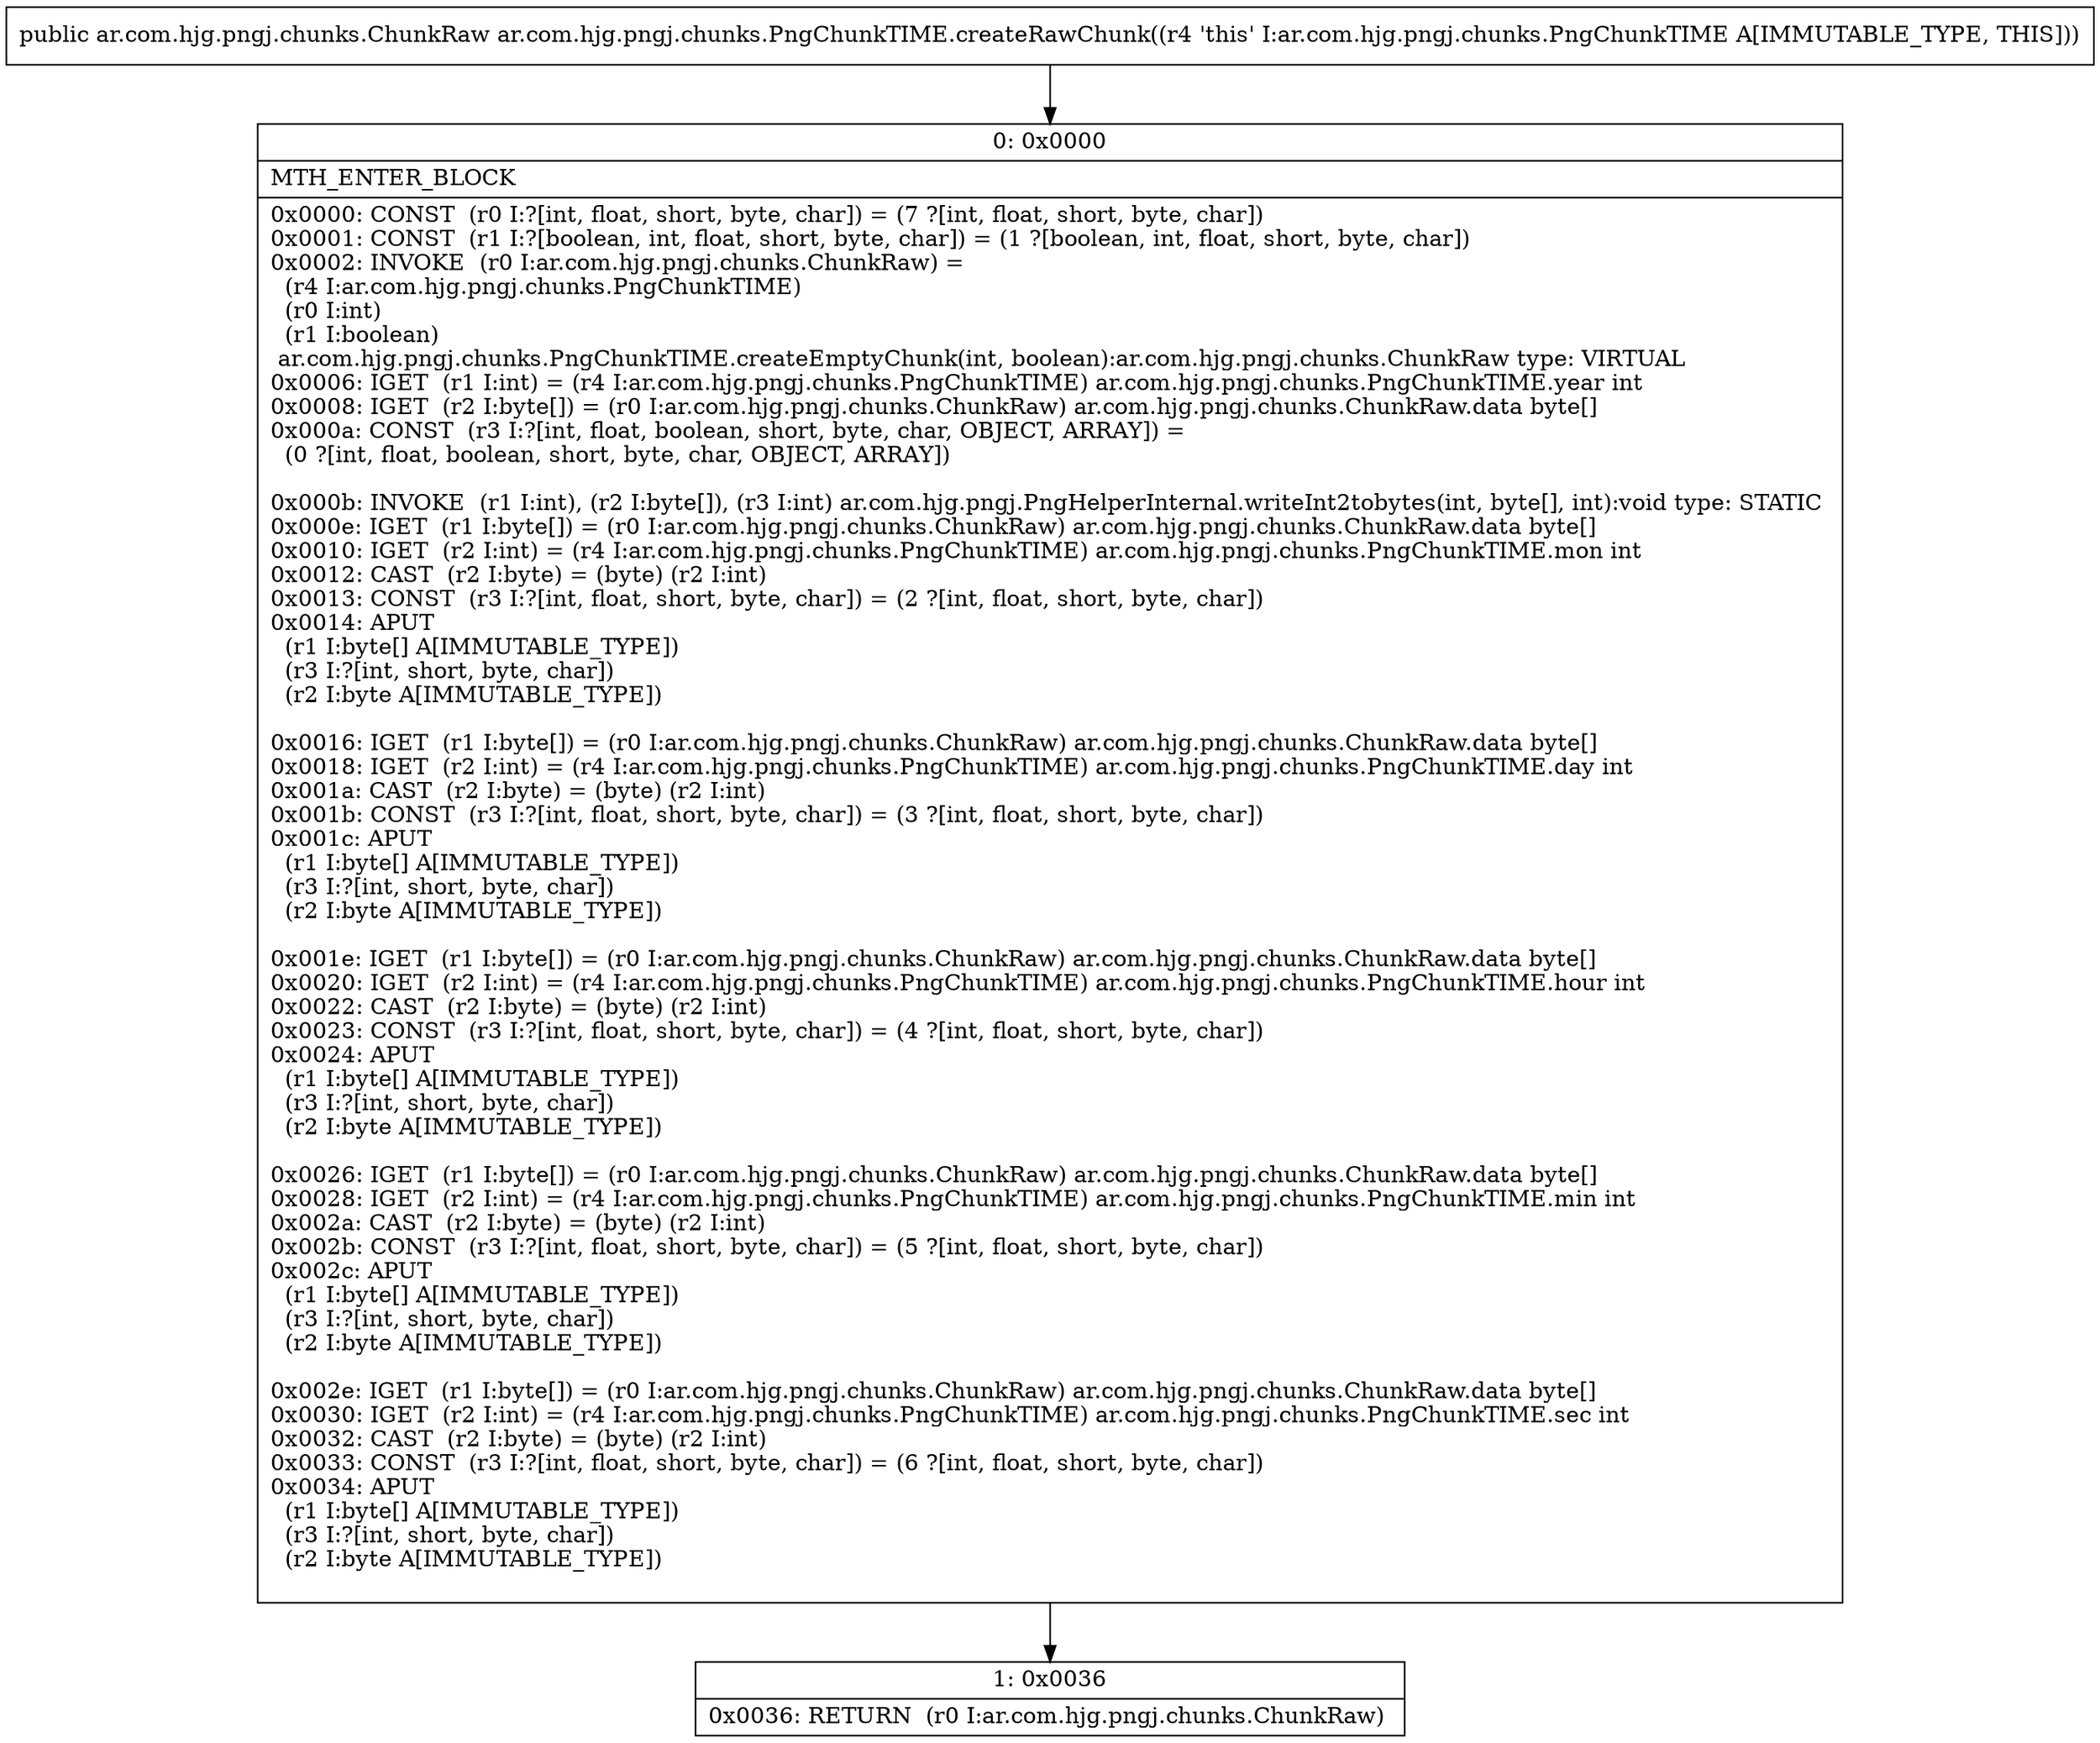 digraph "CFG forar.com.hjg.pngj.chunks.PngChunkTIME.createRawChunk()Lar\/com\/hjg\/pngj\/chunks\/ChunkRaw;" {
Node_0 [shape=record,label="{0\:\ 0x0000|MTH_ENTER_BLOCK\l|0x0000: CONST  (r0 I:?[int, float, short, byte, char]) = (7 ?[int, float, short, byte, char]) \l0x0001: CONST  (r1 I:?[boolean, int, float, short, byte, char]) = (1 ?[boolean, int, float, short, byte, char]) \l0x0002: INVOKE  (r0 I:ar.com.hjg.pngj.chunks.ChunkRaw) = \l  (r4 I:ar.com.hjg.pngj.chunks.PngChunkTIME)\l  (r0 I:int)\l  (r1 I:boolean)\l ar.com.hjg.pngj.chunks.PngChunkTIME.createEmptyChunk(int, boolean):ar.com.hjg.pngj.chunks.ChunkRaw type: VIRTUAL \l0x0006: IGET  (r1 I:int) = (r4 I:ar.com.hjg.pngj.chunks.PngChunkTIME) ar.com.hjg.pngj.chunks.PngChunkTIME.year int \l0x0008: IGET  (r2 I:byte[]) = (r0 I:ar.com.hjg.pngj.chunks.ChunkRaw) ar.com.hjg.pngj.chunks.ChunkRaw.data byte[] \l0x000a: CONST  (r3 I:?[int, float, boolean, short, byte, char, OBJECT, ARRAY]) = \l  (0 ?[int, float, boolean, short, byte, char, OBJECT, ARRAY])\l \l0x000b: INVOKE  (r1 I:int), (r2 I:byte[]), (r3 I:int) ar.com.hjg.pngj.PngHelperInternal.writeInt2tobytes(int, byte[], int):void type: STATIC \l0x000e: IGET  (r1 I:byte[]) = (r0 I:ar.com.hjg.pngj.chunks.ChunkRaw) ar.com.hjg.pngj.chunks.ChunkRaw.data byte[] \l0x0010: IGET  (r2 I:int) = (r4 I:ar.com.hjg.pngj.chunks.PngChunkTIME) ar.com.hjg.pngj.chunks.PngChunkTIME.mon int \l0x0012: CAST  (r2 I:byte) = (byte) (r2 I:int) \l0x0013: CONST  (r3 I:?[int, float, short, byte, char]) = (2 ?[int, float, short, byte, char]) \l0x0014: APUT  \l  (r1 I:byte[] A[IMMUTABLE_TYPE])\l  (r3 I:?[int, short, byte, char])\l  (r2 I:byte A[IMMUTABLE_TYPE])\l \l0x0016: IGET  (r1 I:byte[]) = (r0 I:ar.com.hjg.pngj.chunks.ChunkRaw) ar.com.hjg.pngj.chunks.ChunkRaw.data byte[] \l0x0018: IGET  (r2 I:int) = (r4 I:ar.com.hjg.pngj.chunks.PngChunkTIME) ar.com.hjg.pngj.chunks.PngChunkTIME.day int \l0x001a: CAST  (r2 I:byte) = (byte) (r2 I:int) \l0x001b: CONST  (r3 I:?[int, float, short, byte, char]) = (3 ?[int, float, short, byte, char]) \l0x001c: APUT  \l  (r1 I:byte[] A[IMMUTABLE_TYPE])\l  (r3 I:?[int, short, byte, char])\l  (r2 I:byte A[IMMUTABLE_TYPE])\l \l0x001e: IGET  (r1 I:byte[]) = (r0 I:ar.com.hjg.pngj.chunks.ChunkRaw) ar.com.hjg.pngj.chunks.ChunkRaw.data byte[] \l0x0020: IGET  (r2 I:int) = (r4 I:ar.com.hjg.pngj.chunks.PngChunkTIME) ar.com.hjg.pngj.chunks.PngChunkTIME.hour int \l0x0022: CAST  (r2 I:byte) = (byte) (r2 I:int) \l0x0023: CONST  (r3 I:?[int, float, short, byte, char]) = (4 ?[int, float, short, byte, char]) \l0x0024: APUT  \l  (r1 I:byte[] A[IMMUTABLE_TYPE])\l  (r3 I:?[int, short, byte, char])\l  (r2 I:byte A[IMMUTABLE_TYPE])\l \l0x0026: IGET  (r1 I:byte[]) = (r0 I:ar.com.hjg.pngj.chunks.ChunkRaw) ar.com.hjg.pngj.chunks.ChunkRaw.data byte[] \l0x0028: IGET  (r2 I:int) = (r4 I:ar.com.hjg.pngj.chunks.PngChunkTIME) ar.com.hjg.pngj.chunks.PngChunkTIME.min int \l0x002a: CAST  (r2 I:byte) = (byte) (r2 I:int) \l0x002b: CONST  (r3 I:?[int, float, short, byte, char]) = (5 ?[int, float, short, byte, char]) \l0x002c: APUT  \l  (r1 I:byte[] A[IMMUTABLE_TYPE])\l  (r3 I:?[int, short, byte, char])\l  (r2 I:byte A[IMMUTABLE_TYPE])\l \l0x002e: IGET  (r1 I:byte[]) = (r0 I:ar.com.hjg.pngj.chunks.ChunkRaw) ar.com.hjg.pngj.chunks.ChunkRaw.data byte[] \l0x0030: IGET  (r2 I:int) = (r4 I:ar.com.hjg.pngj.chunks.PngChunkTIME) ar.com.hjg.pngj.chunks.PngChunkTIME.sec int \l0x0032: CAST  (r2 I:byte) = (byte) (r2 I:int) \l0x0033: CONST  (r3 I:?[int, float, short, byte, char]) = (6 ?[int, float, short, byte, char]) \l0x0034: APUT  \l  (r1 I:byte[] A[IMMUTABLE_TYPE])\l  (r3 I:?[int, short, byte, char])\l  (r2 I:byte A[IMMUTABLE_TYPE])\l \l}"];
Node_1 [shape=record,label="{1\:\ 0x0036|0x0036: RETURN  (r0 I:ar.com.hjg.pngj.chunks.ChunkRaw) \l}"];
MethodNode[shape=record,label="{public ar.com.hjg.pngj.chunks.ChunkRaw ar.com.hjg.pngj.chunks.PngChunkTIME.createRawChunk((r4 'this' I:ar.com.hjg.pngj.chunks.PngChunkTIME A[IMMUTABLE_TYPE, THIS])) }"];
MethodNode -> Node_0;
Node_0 -> Node_1;
}

